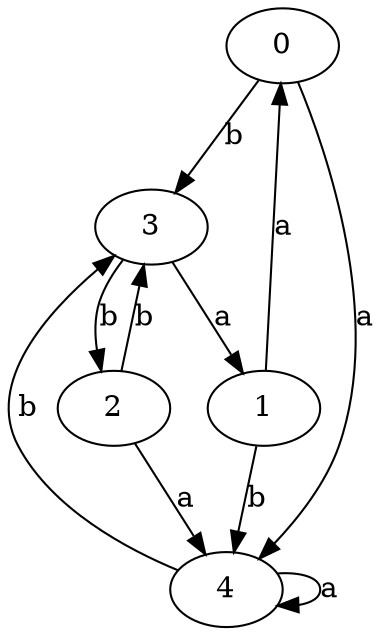 digraph {
 ranksep=0.5;
 d2tdocpreamble = "\usetikzlibrary{automata}";
 d2tfigpreamble = "\tikzstyle{every state}= [ draw=blue!50,very thick,fill=blue!20]  \tikzstyle{auto}= [fill=white]";
 node [style="state"];
 edge [lblstyle="auto",topath="bend right", len=4  ]
  "0" [label="0",];
  "1" [label="1",style = "state, accepting"];
  "2" [label="2",style = "state, initial"];
  "3" [label="3",];
  "4" [label="4",];
  "0" -> "3" [label="b"];
  "0" -> "4" [label="a"];
  "1" -> "0" [label="a"];
  "1" -> "4" [label="b"];
  "2" -> "3" [label="b"];
  "2" -> "4" [label="a"];
  "3" -> "1" [label="a"];
  "3" -> "2" [label="b"];
  "4" -> "3" [label="b"];
  "4" -> "4" [label="a",topath="loop above"];
}